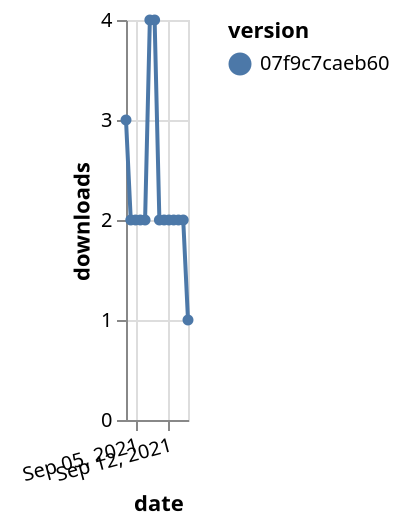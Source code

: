 {"$schema": "https://vega.github.io/schema/vega-lite/v5.json", "description": "A simple bar chart with embedded data.", "data": {"values": [{"date": "2021-09-03", "total": 3077, "delta": 3, "version": "07f9c7caeb60"}, {"date": "2021-09-04", "total": 3079, "delta": 2, "version": "07f9c7caeb60"}, {"date": "2021-09-05", "total": 3081, "delta": 2, "version": "07f9c7caeb60"}, {"date": "2021-09-06", "total": 3083, "delta": 2, "version": "07f9c7caeb60"}, {"date": "2021-09-07", "total": 3085, "delta": 2, "version": "07f9c7caeb60"}, {"date": "2021-09-08", "total": 3089, "delta": 4, "version": "07f9c7caeb60"}, {"date": "2021-09-09", "total": 3093, "delta": 4, "version": "07f9c7caeb60"}, {"date": "2021-09-10", "total": 3095, "delta": 2, "version": "07f9c7caeb60"}, {"date": "2021-09-11", "total": 3097, "delta": 2, "version": "07f9c7caeb60"}, {"date": "2021-09-12", "total": 3099, "delta": 2, "version": "07f9c7caeb60"}, {"date": "2021-09-13", "total": 3101, "delta": 2, "version": "07f9c7caeb60"}, {"date": "2021-09-14", "total": 3103, "delta": 2, "version": "07f9c7caeb60"}, {"date": "2021-09-15", "total": 3105, "delta": 2, "version": "07f9c7caeb60"}, {"date": "2021-09-16", "total": 3106, "delta": 1, "version": "07f9c7caeb60"}]}, "width": "container", "mark": {"type": "line", "point": {"filled": true}}, "encoding": {"x": {"field": "date", "type": "temporal", "timeUnit": "yearmonthdate", "title": "date", "axis": {"labelAngle": -15}}, "y": {"field": "delta", "type": "quantitative", "title": "downloads"}, "color": {"field": "version", "type": "nominal"}, "tooltip": {"field": "delta"}}}